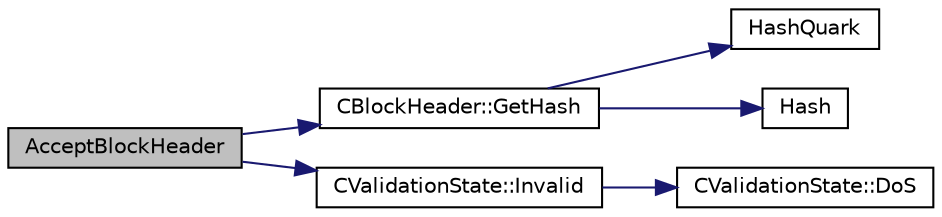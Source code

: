 digraph "AcceptBlockHeader"
{
  edge [fontname="Helvetica",fontsize="10",labelfontname="Helvetica",labelfontsize="10"];
  node [fontname="Helvetica",fontsize="10",shape=record];
  rankdir="LR";
  Node21 [label="AcceptBlockHeader",height=0.2,width=0.4,color="black", fillcolor="grey75", style="filled", fontcolor="black"];
  Node21 -> Node22 [color="midnightblue",fontsize="10",style="solid",fontname="Helvetica"];
  Node22 [label="CBlockHeader::GetHash",height=0.2,width=0.4,color="black", fillcolor="white", style="filled",URL="$class_c_block_header.html#af0239f86a13f622a826e9eea66b2d7f3"];
  Node22 -> Node23 [color="midnightblue",fontsize="10",style="solid",fontname="Helvetica"];
  Node23 [label="HashQuark",height=0.2,width=0.4,color="black", fillcolor="white", style="filled",URL="$hash_8h.html#a6260894db49a10cb1e7c684172e8d5b2"];
  Node22 -> Node24 [color="midnightblue",fontsize="10",style="solid",fontname="Helvetica"];
  Node24 [label="Hash",height=0.2,width=0.4,color="black", fillcolor="white", style="filled",URL="$hash_8h.html#a12c5e981d7f5f2850027fd5e932eff61",tooltip="Compute the 256-bit hash of a std::string. "];
  Node21 -> Node25 [color="midnightblue",fontsize="10",style="solid",fontname="Helvetica"];
  Node25 [label="CValidationState::Invalid",height=0.2,width=0.4,color="black", fillcolor="white", style="filled",URL="$class_c_validation_state.html#a88ff08b67f7f44bb3c7f7053bb1ee6fc"];
  Node25 -> Node26 [color="midnightblue",fontsize="10",style="solid",fontname="Helvetica"];
  Node26 [label="CValidationState::DoS",height=0.2,width=0.4,color="black", fillcolor="white", style="filled",URL="$class_c_validation_state.html#a3c6786d00da8d1c5df25b4c3876409e8"];
}
